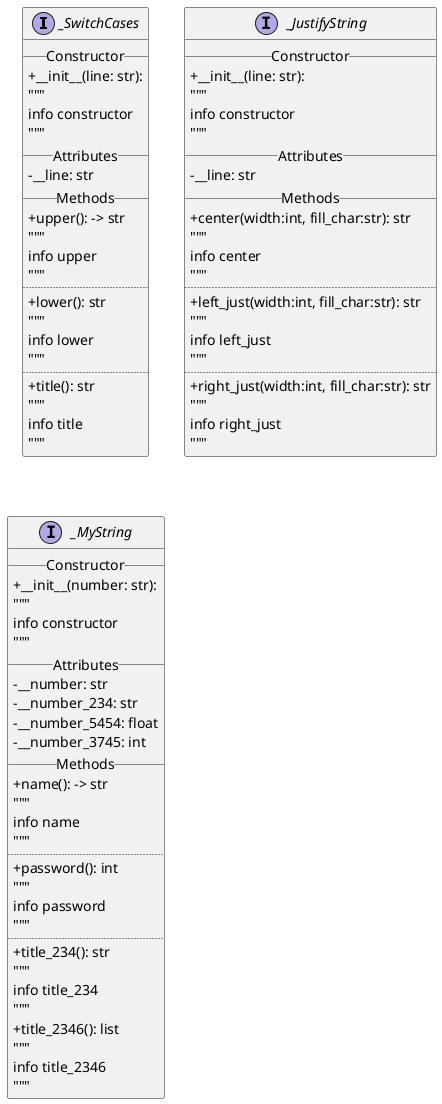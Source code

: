 @startuml
skinparam classAttributeIconSize 0

interface _SwitchCases {
    __ Constructor __
    +__init__(line: str):
    """
    info constructor
    """
    __ Attributes __
    -__line: str
    __ Methods __
    +upper(): -> str
    """
    info upper
    """
    ..
    +lower(): str
    """
    info lower
    """
    ..
    +title(): str
    """
    info title
    """
}

interface _JustifyString {
    __ Constructor __
    +__init__(line: str):
    """
    info constructor
    """
    __ Attributes __
    -__line: str
    __ Methods __
    +center(width:int, fill_char:str): str
    """
    info center
    """
    ..
    +left_just(width:int, fill_char:str): str
    """
    info left_just
    """
    ..
    +right_just(width:int, fill_char:str): str
    """
    info right_just
    """
}

interface _MyString {
    __ Constructor __
    +__init__(number: str):
    """
    info constructor
    """
    __ Attributes __
    -__number: str
    -__number_234: str
    -__number_5454: float
    -__number_3745: int
    __ Methods __
    +name(): -> str
    """
    info name
    """
    ..
    +password(): int
    """
    info password
    """
    ..
    +title_234(): str
    """
    info title_234
    """
    +title_2346(): list
    """
    info title_2346
    """
}

@enduml